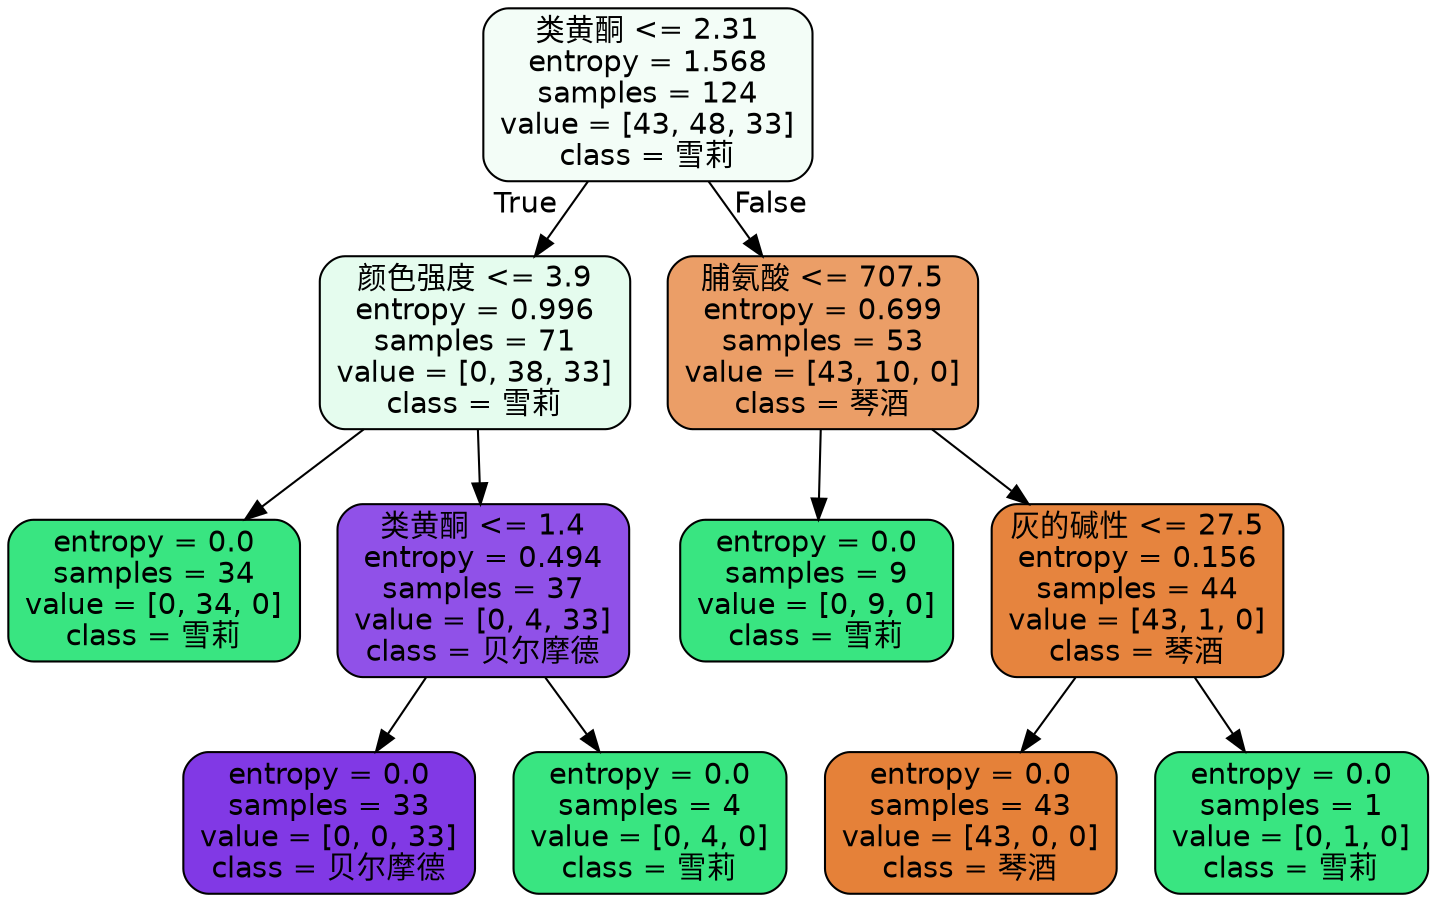 digraph Tree {
node [shape=box, style="filled, rounded", color="black", fontname="helvetica"] ;
edge [fontname="helvetica"] ;
0 [label="类黄酮 <= 2.31\nentropy = 1.568\nsamples = 124\nvalue = [43, 48, 33]\nclass = 雪莉", fillcolor="#f3fdf7"] ;
1 [label="颜色强度 <= 3.9\nentropy = 0.996\nsamples = 71\nvalue = [0, 38, 33]\nclass = 雪莉", fillcolor="#e5fcee"] ;
0 -> 1 [labeldistance=2.5, labelangle=45, headlabel="True"] ;
2 [label="entropy = 0.0\nsamples = 34\nvalue = [0, 34, 0]\nclass = 雪莉", fillcolor="#39e581"] ;
1 -> 2 ;
3 [label="类黄酮 <= 1.4\nentropy = 0.494\nsamples = 37\nvalue = [0, 4, 33]\nclass = 贝尔摩德", fillcolor="#9051e8"] ;
1 -> 3 ;
4 [label="entropy = 0.0\nsamples = 33\nvalue = [0, 0, 33]\nclass = 贝尔摩德", fillcolor="#8139e5"] ;
3 -> 4 ;
5 [label="entropy = 0.0\nsamples = 4\nvalue = [0, 4, 0]\nclass = 雪莉", fillcolor="#39e581"] ;
3 -> 5 ;
6 [label="脯氨酸 <= 707.5\nentropy = 0.699\nsamples = 53\nvalue = [43, 10, 0]\nclass = 琴酒", fillcolor="#eb9e67"] ;
0 -> 6 [labeldistance=2.5, labelangle=-45, headlabel="False"] ;
7 [label="entropy = 0.0\nsamples = 9\nvalue = [0, 9, 0]\nclass = 雪莉", fillcolor="#39e581"] ;
6 -> 7 ;
8 [label="灰的碱性 <= 27.5\nentropy = 0.156\nsamples = 44\nvalue = [43, 1, 0]\nclass = 琴酒", fillcolor="#e6843e"] ;
6 -> 8 ;
9 [label="entropy = 0.0\nsamples = 43\nvalue = [43, 0, 0]\nclass = 琴酒", fillcolor="#e58139"] ;
8 -> 9 ;
10 [label="entropy = 0.0\nsamples = 1\nvalue = [0, 1, 0]\nclass = 雪莉", fillcolor="#39e581"] ;
8 -> 10 ;
}